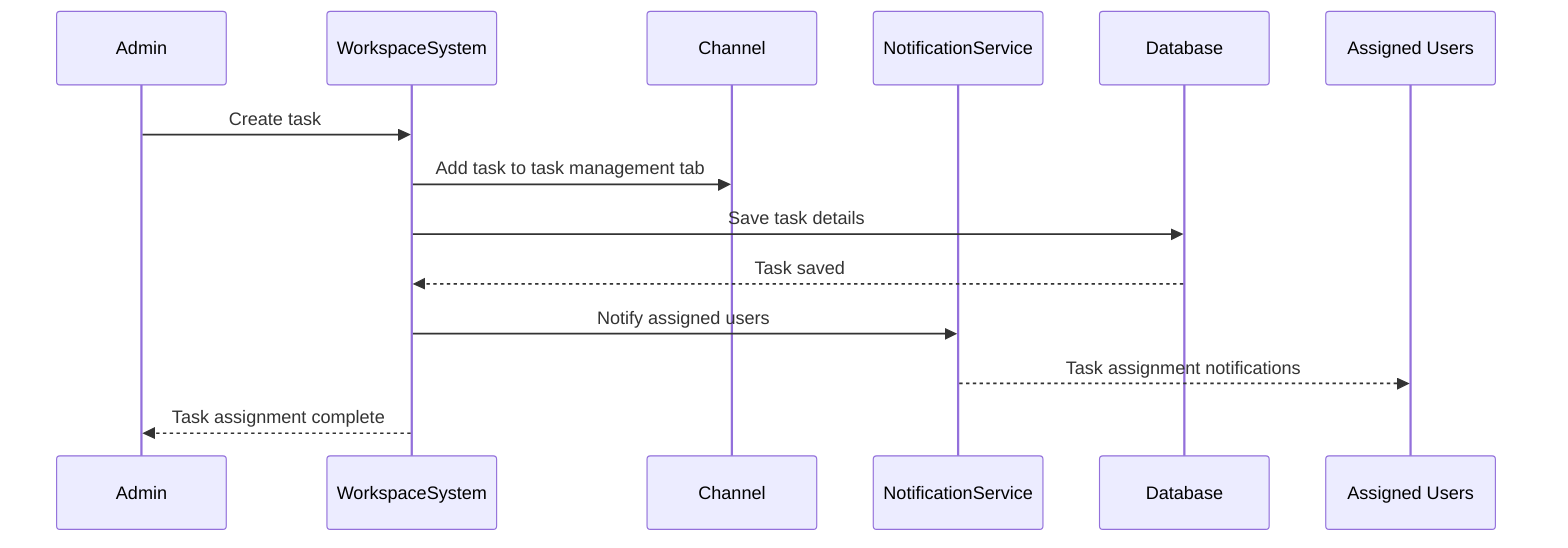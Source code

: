 sequenceDiagram
    participant Admin
    participant WorkspaceSystem
    participant Channel
    participant NotificationService
    participant Database

    Admin->>WorkspaceSystem: Create task
    WorkspaceSystem->>Channel: Add task to task management tab
    WorkspaceSystem->>Database: Save task details
    Database-->>WorkspaceSystem: Task saved
    WorkspaceSystem->>NotificationService: Notify assigned users
    NotificationService-->>Assigned Users: Task assignment notifications
    WorkspaceSystem-->>Admin: Task assignment complete